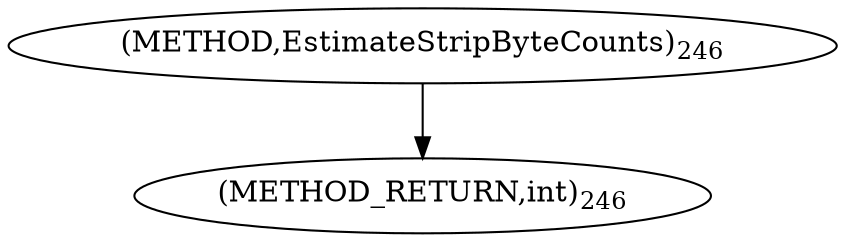 digraph "EstimateStripByteCounts" {  
"78230" [label = <(METHOD,EstimateStripByteCounts)<SUB>246</SUB>> ]
"78234" [label = <(METHOD_RETURN,int)<SUB>246</SUB>> ]
  "78230" -> "78234" 
}
